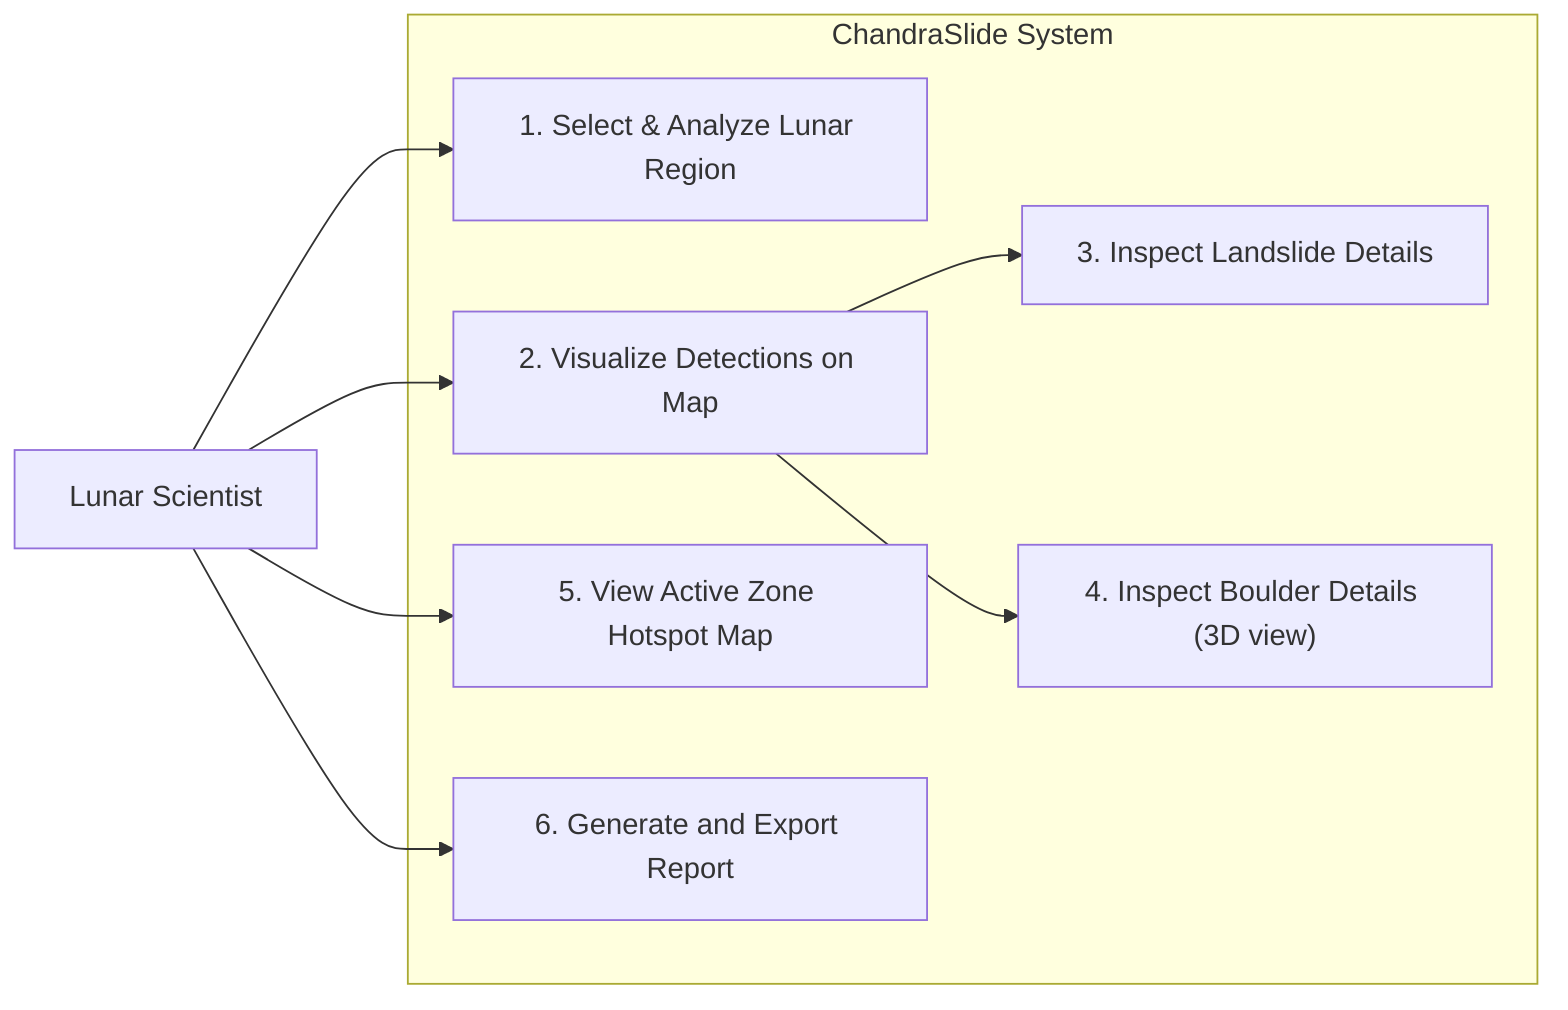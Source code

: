 %%{init: {'theme': 'default'}}%%
flowchart LR
    A[Lunar Scientist]

    subgraph ChandraSlide_System [ChandraSlide System]
        UC1["1. Select & Analyze Lunar Region"]
        UC2["2. Visualize Detections on Map"]
        UC3["3. Inspect Landslide Details"]
        UC4["4. Inspect Boulder Details (3D view)"]
        UC5["5. View Active Zone Hotspot Map"]
        UC6["6. Generate and Export Report"]
    end

    A --> UC1
    A --> UC2
    A --> UC5
    A --> UC6

    UC2 --> UC3
    UC2 --> UC4